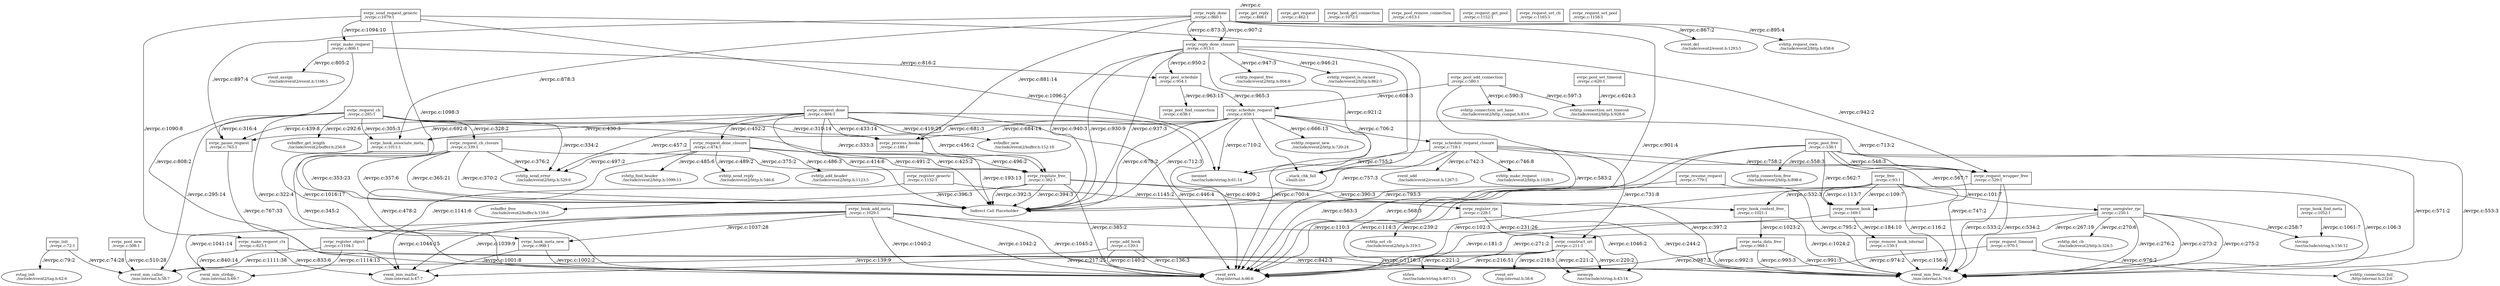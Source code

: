 digraph GRAPH_0 {

  // Generated by Graph::Easy 0.76 at Thu Jan 25 07:04:09 2024

  edge [ arrowhead=normal ];
  graph [ label="./evrpc.c", labelloc=top ];
  node [
    fillcolor=white,
    fontsize=11,
    shape=box,
    style=filled ];

  "./evrpc.c:evrpc_construct_uri" [ label="evrpc_construct_uri\l./evrpc.c:211:1\l" ]
  "./evrpc.c:evrpc_hook_associate_meta_" [ label="evrpc_hook_associate_meta_\l./evrpc.c:1011:1\l" ]
  "./evrpc.c:evrpc_hook_context_free_" [ label="evrpc_hook_context_free_\l./evrpc.c:1021:1\l" ]
  "./evrpc.c:evrpc_hook_meta_new_" [ label="evrpc_hook_meta_new_\l./evrpc.c:998:1\l" ]
  "./evrpc.c:evrpc_meta_data_free" [ label="evrpc_meta_data_free\l./evrpc.c:984:1\l" ]
  "./evrpc.c:evrpc_pause_request" [ label="evrpc_pause_request\l./evrpc.c:763:1\l" ]
  "./evrpc.c:evrpc_pool_find_connection" [ label="evrpc_pool_find_connection\l./evrpc.c:638:1\l" ]
  "./evrpc.c:evrpc_pool_schedule" [ label="evrpc_pool_schedule\l./evrpc.c:954:1\l" ]
  "./evrpc.c:evrpc_process_hooks" [ label="evrpc_process_hooks\l./evrpc.c:188:1\l" ]
  "./evrpc.c:evrpc_register_object" [ label="evrpc_register_object\l./evrpc.c:1104:1\l" ]
  "./evrpc.c:evrpc_remove_hook_internal" [ label="evrpc_remove_hook_internal\l./evrpc.c:150:1\l" ]
  "./evrpc.c:evrpc_reply_done" [ label="evrpc_reply_done\l./evrpc.c:860:1\l" ]
  "./evrpc.c:evrpc_reply_done_closure" [ label="evrpc_reply_done_closure\l./evrpc.c:913:1\l" ]
  "./evrpc.c:evrpc_request_cb" [ label="evrpc_request_cb\l./evrpc.c:285:1\l" ]
  "./evrpc.c:evrpc_request_cb_closure" [ label="evrpc_request_cb_closure\l./evrpc.c:339:1\l" ]
  "./evrpc.c:evrpc_request_done_closure" [ label="evrpc_request_done_closure\l./evrpc.c:474:1\l" ]
  "./evrpc.c:evrpc_request_timeout" [ label="evrpc_request_timeout\l./evrpc.c:970:1\l" ]
  "./evrpc.c:evrpc_request_wrapper_free" [ label="evrpc_request_wrapper_free\l./evrpc.c:529:1\l" ]
  "./evrpc.c:evrpc_schedule_request" [ label="evrpc_schedule_request\l./evrpc.c:659:1\l" ]
  "./evrpc.c:evrpc_schedule_request_closure" [ label="evrpc_schedule_request_closure\l./evrpc.c:718:1\l" ]
  __indirect_call [ label="Indirect Call Placeholder\l", shape=ellipse ]
  __stack_chk_fail [ label="__stack_chk_fail\l<built-in>\l", shape=ellipse ]
  evbuffer_free [ label="evbuffer_free\l./include/event2/buffer.h:159:6\l", shape=ellipse ]
  evbuffer_get_length [ label="evbuffer_get_length\l./include/event2/buffer.h:256:8\l", shape=ellipse ]
  evbuffer_new [ label="evbuffer_new\l./include/event2/buffer.h:152:18\l", shape=ellipse ]
  event_add [ label="event_add\l./include/event2/event.h:1267:5\l", shape=ellipse ]
  event_assign [ label="event_assign\l./include/event2/event.h:1166:5\l", shape=ellipse ]
  event_del [ label="event_del\l./include/event2/event.h:1293:5\l", shape=ellipse ]
  event_err [ label="event_err\l./log-internal.h:58:6\l", shape=ellipse ]
  event_errx [ label="event_errx\l./log-internal.h:66:6\l", shape=ellipse ]
  event_mm_calloc_ [ label="event_mm_calloc_\l./mm-internal.h:58:7\l", shape=ellipse ]
  event_mm_free_ [ label="event_mm_free_\l./mm-internal.h:74:6\l", shape=ellipse ]
  event_mm_malloc_ [ label="event_mm_malloc_\l./mm-internal.h:47:7\l", shape=ellipse ]
  event_mm_strdup_ [ label="event_mm_strdup_\l./mm-internal.h:69:7\l", shape=ellipse ]
  evhttp_add_header [ label="evhttp_add_header\l./include/event2/http.h:1123:5\l", shape=ellipse ]
  evhttp_connection_fail_ [ label="evhttp_connection_fail_\l./http-internal.h:212:6\l", shape=ellipse ]
  evhttp_connection_free [ label="evhttp_connection_free\l./include/event2/http.h:898:6\l", shape=ellipse ]
  evhttp_connection_set_base [ label="evhttp_connection_set_base\l./include/event2/http_compat.h:83:6\l", shape=ellipse ]
  evhttp_connection_set_timeout [ label="evhttp_connection_set_timeout\l./include/event2/http.h:928:6\l", shape=ellipse ]
  evhttp_del_cb [ label="evhttp_del_cb\l./include/event2/http.h:324:5\l", shape=ellipse ]
  evhttp_find_header [ label="evhttp_find_header\l./include/event2/http.h:1099:13\l", shape=ellipse ]
  evhttp_make_request [ label="evhttp_make_request\l./include/event2/http.h:1028:5\l", shape=ellipse ]
  evhttp_request_free [ label="evhttp_request_free\l./include/event2/http.h:804:6\l", shape=ellipse ]
  evhttp_request_is_owned [ label="evhttp_request_is_owned\l./include/event2/http.h:862:5\l", shape=ellipse ]
  evhttp_request_new [ label="evhttp_request_new\l./include/event2/http.h:720:24\l", shape=ellipse ]
  evhttp_request_own [ label="evhttp_request_own\l./include/event2/http.h:858:6\l", shape=ellipse ]
  evhttp_send_error [ label="evhttp_send_error\l./include/event2/http.h:529:6\l", shape=ellipse ]
  evhttp_send_reply [ label="evhttp_send_reply\l./include/event2/http.h:546:6\l", shape=ellipse ]
  evhttp_set_cb [ label="evhttp_set_cb\l./include/event2/http.h:319:5\l", shape=ellipse ]
  evrpc_add_hook [ label="evrpc_add_hook\l./evrpc.c:120:1\l" ]
  evrpc_free [ label="evrpc_free\l./evrpc.c:93:1\l" ]
  evrpc_get_reply [ label="evrpc_get_reply\l./evrpc.c:468:1\l" ]
  evrpc_get_request [ label="evrpc_get_request\l./evrpc.c:462:1\l" ]
  evrpc_hook_add_meta [ label="evrpc_hook_add_meta\l./evrpc.c:1029:1\l" ]
  evrpc_hook_find_meta [ label="evrpc_hook_find_meta\l./evrpc.c:1052:1\l" ]
  evrpc_hook_get_connection [ label="evrpc_hook_get_connection\l./evrpc.c:1072:1\l" ]
  evrpc_init [ label="evrpc_init\l./evrpc.c:72:1\l" ]
  evrpc_make_request [ label="evrpc_make_request\l./evrpc.c:800:1\l" ]
  evrpc_make_request_ctx [ label="evrpc_make_request_ctx\l./evrpc.c:823:1\l" ]
  evrpc_pool_add_connection [ label="evrpc_pool_add_connection\l./evrpc.c:580:1\l" ]
  evrpc_pool_free [ label="evrpc_pool_free\l./evrpc.c:538:1\l" ]
  evrpc_pool_new [ label="evrpc_pool_new\l./evrpc.c:508:1\l" ]
  evrpc_pool_remove_connection [ label="evrpc_pool_remove_connection\l./evrpc.c:613:1\l" ]
  evrpc_pool_set_timeout [ label="evrpc_pool_set_timeout\l./evrpc.c:620:1\l" ]
  evrpc_register_generic [ label="evrpc_register_generic\l./evrpc.c:1132:1\l" ]
  evrpc_register_rpc [ label="evrpc_register_rpc\l./evrpc.c:228:1\l" ]
  evrpc_remove_hook [ label="evrpc_remove_hook\l./evrpc.c:169:1\l" ]
  evrpc_reqstate_free_ [ label="evrpc_reqstate_free_\l./evrpc.c:382:1\l" ]
  evrpc_request_done [ label="evrpc_request_done\l./evrpc.c:404:1\l" ]
  evrpc_request_get_pool [ label="evrpc_request_get_pool\l./evrpc.c:1152:1\l" ]
  evrpc_request_set_cb [ label="evrpc_request_set_cb\l./evrpc.c:1165:1\l" ]
  evrpc_request_set_pool [ label="evrpc_request_set_pool\l./evrpc.c:1158:1\l" ]
  evrpc_resume_request [ label="evrpc_resume_request\l./evrpc.c:779:1\l" ]
  evrpc_send_request_generic [ label="evrpc_send_request_generic\l./evrpc.c:1079:1\l" ]
  evrpc_unregister_rpc [ label="evrpc_unregister_rpc\l./evrpc.c:250:1\l" ]
  evtag_init [ label="evtag_init\l./include/event2/tag.h:62:6\l", shape=ellipse ]
  memcpy [ label="memcpy\l/usr/include/string.h:43:14\l", shape=ellipse ]
  memset [ label="memset\l/usr/include/string.h:61:14\l", shape=ellipse ]
  strcmp [ label="strcmp\l/usr/include/string.h:156:12\l", shape=ellipse ]
  strlen [ label="strlen\l/usr/include/string.h:407:15\l", shape=ellipse ]

  evrpc_init -> evtag_init [ color="#000000", fontcolor="#000000", label="./evrpc.c:79:2" ]
  evrpc_init -> event_mm_calloc_ [ color="#000000", fontcolor="#000000", label="./evrpc.c:74:28" ]
  evrpc_free -> event_errx [ color="#000000", fontcolor="#000000", label="./evrpc.c:110:3" ]
  evrpc_free -> event_errx [ color="#000000", fontcolor="#000000", label="./evrpc.c:114:3" ]
  evrpc_free -> event_errx [ color="#000000", fontcolor="#000000", label="./evrpc.c:102:3" ]
  evrpc_free -> evrpc_unregister_rpc [ color="#000000", fontcolor="#000000", label="./evrpc.c:101:7" ]
  evrpc_free -> evrpc_remove_hook [ color="#000000", fontcolor="#000000", label="./evrpc.c:109:7" ]
  evrpc_free -> evrpc_remove_hook [ color="#000000", fontcolor="#000000", label="./evrpc.c:113:7" ]
  evrpc_free -> event_mm_free_ [ color="#000000", fontcolor="#000000", label="./evrpc.c:106:3" ]
  evrpc_free -> event_mm_free_ [ color="#000000", fontcolor="#000000", label="./evrpc.c:116:2" ]
  evrpc_unregister_rpc -> event_errx [ color="#000000", fontcolor="#000000", label="./evrpc.c:271:2" ]
  evrpc_unregister_rpc -> evhttp_del_cb [ color="#000000", fontcolor="#000000", label="./evrpc.c:270:6" ]
  evrpc_unregister_rpc -> strcmp [ color="#000000", fontcolor="#000000", label="./evrpc.c:258:7" ]
  evrpc_unregister_rpc -> "./evrpc.c:evrpc_construct_uri" [ color="#000000", fontcolor="#000000", label="./evrpc.c:267:19" ]
  evrpc_unregister_rpc -> event_mm_free_ [ color="#000000", fontcolor="#000000", label="./evrpc.c:273:2" ]
  evrpc_unregister_rpc -> event_mm_free_ [ color="#000000", fontcolor="#000000", label="./evrpc.c:275:2" ]
  evrpc_unregister_rpc -> event_mm_free_ [ color="#000000", fontcolor="#000000", label="./evrpc.c:276:2" ]
  evrpc_remove_hook -> event_errx [ color="#000000", fontcolor="#000000", label="./evrpc.c:181:3" ]
  evrpc_remove_hook -> "./evrpc.c:evrpc_remove_hook_internal" [ color="#000000", fontcolor="#000000", label="./evrpc.c:184:10" ]
  evrpc_add_hook -> event_errx [ color="#000000", fontcolor="#000000", label="./evrpc.c:136:3" ]
  evrpc_add_hook -> event_errx [ color="#000000", fontcolor="#000000", label="./evrpc.c:140:2" ]
  evrpc_add_hook -> event_mm_calloc_ [ color="#000000", fontcolor="#000000", label="./evrpc.c:139:9" ]
  "./evrpc.c:evrpc_remove_hook_internal" -> event_mm_free_ [ color="#000000", fontcolor="#000000", label="./evrpc.c:156:4" ]
  "./evrpc.c:evrpc_process_hooks" -> __indirect_call [ color="#000000", fontcolor="#000000", label="./evrpc.c:193:13" ]
  "./evrpc.c:evrpc_construct_uri" -> memcpy [ color="#000000", fontcolor="#000000", label="./evrpc.c:220:2" ]
  "./evrpc.c:evrpc_construct_uri" -> memcpy [ color="#000000", fontcolor="#000000", label="./evrpc.c:221:2" ]
  "./evrpc.c:evrpc_construct_uri" -> event_err [ color="#000000", fontcolor="#000000", label="./evrpc.c:218:3" ]
  "./evrpc.c:evrpc_construct_uri" -> event_mm_malloc_ [ color="#000000", fontcolor="#000000", label="./evrpc.c:217:25" ]
  "./evrpc.c:evrpc_construct_uri" -> strlen [ color="#000000", fontcolor="#000000", label="./evrpc.c:216:51" ]
  "./evrpc.c:evrpc_construct_uri" -> strlen [ color="#000000", fontcolor="#000000", label="./evrpc.c:221:2" ]
  evrpc_register_rpc -> evhttp_set_cb [ color="#000000", fontcolor="#000000", label="./evrpc.c:239:2" ]
  evrpc_register_rpc -> "./evrpc.c:evrpc_construct_uri" [ color="#000000", fontcolor="#000000", label="./evrpc.c:231:26" ]
  evrpc_register_rpc -> event_mm_free_ [ color="#000000", fontcolor="#000000", label="./evrpc.c:244:2" ]
  "./evrpc.c:evrpc_request_cb" -> event_errx [ color="#000000", fontcolor="#000000", label="./evrpc.c:322:4" ]
  "./evrpc.c:evrpc_request_cb" -> evhttp_send_error [ color="#000000", fontcolor="#000000", label="./evrpc.c:334:2" ]
  "./evrpc.c:evrpc_request_cb" -> evrpc_reqstate_free_ [ color="#000000", fontcolor="#000000", label="./evrpc.c:333:3" ]
  "./evrpc.c:evrpc_request_cb" -> "./evrpc.c:evrpc_request_cb_closure" [ color="#000000", fontcolor="#000000", label="./evrpc.c:328:2" ]
  "./evrpc.c:evrpc_request_cb" -> "./evrpc.c:evrpc_pause_request" [ color="#000000", fontcolor="#000000", label="./evrpc.c:316:4" ]
  "./evrpc.c:evrpc_request_cb" -> "./evrpc.c:evrpc_hook_associate_meta_" [ color="#000000", fontcolor="#000000", label="./evrpc.c:305:3" ]
  "./evrpc.c:evrpc_request_cb" -> evbuffer_get_length [ color="#000000", fontcolor="#000000", label="./evrpc.c:292:6" ]
  "./evrpc.c:evrpc_request_cb" -> "./evrpc.c:evrpc_process_hooks" [ color="#000000", fontcolor="#000000", label="./evrpc.c:310:14" ]
  "./evrpc.c:evrpc_request_cb" -> event_mm_calloc_ [ color="#000000", fontcolor="#000000", label="./evrpc.c:295:14" ]
  "./evrpc.c:evrpc_hook_associate_meta_" -> "./evrpc.c:evrpc_hook_meta_new_" [ color="#000000", fontcolor="#000000", label="./evrpc.c:1016:17" ]
  "./evrpc.c:evrpc_pause_request" -> event_mm_malloc_ [ color="#000000", fontcolor="#000000", label="./evrpc.c:767:33" ]
  "./evrpc.c:evrpc_request_cb_closure" -> event_errx [ color="#000000", fontcolor="#000000", label="./evrpc.c:345:2" ]
  "./evrpc.c:evrpc_request_cb_closure" -> evhttp_send_error [ color="#000000", fontcolor="#000000", label="./evrpc.c:376:2" ]
  "./evrpc.c:evrpc_request_cb_closure" -> evrpc_reqstate_free_ [ color="#000000", fontcolor="#000000", label="./evrpc.c:375:2" ]
  "./evrpc.c:evrpc_request_cb_closure" -> __indirect_call [ color="#000000", fontcolor="#000000", label="./evrpc.c:353:23" ]
  "./evrpc.c:evrpc_request_cb_closure" -> __indirect_call [ color="#000000", fontcolor="#000000", label="./evrpc.c:357:6" ]
  "./evrpc.c:evrpc_request_cb_closure" -> __indirect_call [ color="#000000", fontcolor="#000000", label="./evrpc.c:365:21" ]
  "./evrpc.c:evrpc_request_cb_closure" -> __indirect_call [ color="#000000", fontcolor="#000000", label="./evrpc.c:370:2" ]
  evrpc_reqstate_free_ -> evbuffer_free [ color="#000000", fontcolor="#000000", label="./evrpc.c:396:3" ]
  evrpc_reqstate_free_ -> event_errx [ color="#000000", fontcolor="#000000", label="./evrpc.c:385:2" ]
  evrpc_reqstate_free_ -> "./evrpc.c:evrpc_hook_context_free_" [ color="#000000", fontcolor="#000000", label="./evrpc.c:390:3" ]
  evrpc_reqstate_free_ -> __indirect_call [ color="#000000", fontcolor="#000000", label="./evrpc.c:392:3" ]
  evrpc_reqstate_free_ -> __indirect_call [ color="#000000", fontcolor="#000000", label="./evrpc.c:394:3" ]
  evrpc_reqstate_free_ -> event_mm_free_ [ color="#000000", fontcolor="#000000", label="./evrpc.c:397:2" ]
  "./evrpc.c:evrpc_hook_context_free_" -> "./evrpc.c:evrpc_meta_data_free" [ color="#000000", fontcolor="#000000", label="./evrpc.c:1023:2" ]
  "./evrpc.c:evrpc_hook_context_free_" -> event_mm_free_ [ color="#000000", fontcolor="#000000", label="./evrpc.c:1024:2" ]
  evrpc_request_done -> "./evrpc.c:evrpc_request_done_closure" [ color="#000000", fontcolor="#000000", label="./evrpc.c:452:2" ]
  evrpc_request_done -> evbuffer_new [ color="#000000", fontcolor="#000000", label="./evrpc.c:419:29" ]
  evrpc_request_done -> event_errx [ color="#000000", fontcolor="#000000", label="./evrpc.c:409:2" ]
  evrpc_request_done -> event_errx [ color="#000000", fontcolor="#000000", label="./evrpc.c:446:4" ]
  evrpc_request_done -> evhttp_send_error [ color="#000000", fontcolor="#000000", label="./evrpc.c:457:2" ]
  evrpc_request_done -> evrpc_reqstate_free_ [ color="#000000", fontcolor="#000000", label="./evrpc.c:456:2" ]
  evrpc_request_done -> "./evrpc.c:evrpc_pause_request" [ color="#000000", fontcolor="#000000", label="./evrpc.c:439:8" ]
  evrpc_request_done -> "./evrpc.c:evrpc_hook_associate_meta_" [ color="#000000", fontcolor="#000000", label="./evrpc.c:430:3" ]
  evrpc_request_done -> __indirect_call [ color="#000000", fontcolor="#000000", label="./evrpc.c:414:6" ]
  evrpc_request_done -> __indirect_call [ color="#000000", fontcolor="#000000", label="./evrpc.c:425:2" ]
  evrpc_request_done -> "./evrpc.c:evrpc_process_hooks" [ color="#000000", fontcolor="#000000", label="./evrpc.c:433:14" ]
  "./evrpc.c:evrpc_request_done_closure" -> event_errx [ color="#000000", fontcolor="#000000", label="./evrpc.c:478:2" ]
  "./evrpc.c:evrpc_request_done_closure" -> evhttp_send_error [ color="#000000", fontcolor="#000000", label="./evrpc.c:497:2" ]
  "./evrpc.c:evrpc_request_done_closure" -> evrpc_reqstate_free_ [ color="#000000", fontcolor="#000000", label="./evrpc.c:491:2" ]
  "./evrpc.c:evrpc_request_done_closure" -> evrpc_reqstate_free_ [ color="#000000", fontcolor="#000000", label="./evrpc.c:496:2" ]
  "./evrpc.c:evrpc_request_done_closure" -> evhttp_send_reply [ color="#000000", fontcolor="#000000", label="./evrpc.c:489:2" ]
  "./evrpc.c:evrpc_request_done_closure" -> evhttp_add_header [ color="#000000", fontcolor="#000000", label="./evrpc.c:486:3" ]
  "./evrpc.c:evrpc_request_done_closure" -> evhttp_find_header [ color="#000000", fontcolor="#000000", label="./evrpc.c:485:6" ]
  evrpc_pool_new -> event_mm_calloc_ [ color="#000000", fontcolor="#000000", label="./evrpc.c:510:28" ]
  "./evrpc.c:evrpc_request_wrapper_free" -> "./evrpc.c:evrpc_hook_context_free_" [ color="#000000", fontcolor="#000000", label="./evrpc.c:532:3" ]
  "./evrpc.c:evrpc_request_wrapper_free" -> event_mm_free_ [ color="#000000", fontcolor="#000000", label="./evrpc.c:533:2" ]
  "./evrpc.c:evrpc_request_wrapper_free" -> event_mm_free_ [ color="#000000", fontcolor="#000000", label="./evrpc.c:534:2" ]
  evrpc_pool_free -> event_errx [ color="#000000", fontcolor="#000000", label="./evrpc.c:563:3" ]
  evrpc_pool_free -> event_errx [ color="#000000", fontcolor="#000000", label="./evrpc.c:568:3" ]
  evrpc_pool_free -> evrpc_remove_hook [ color="#000000", fontcolor="#000000", label="./evrpc.c:562:7" ]
  evrpc_pool_free -> evrpc_remove_hook [ color="#000000", fontcolor="#000000", label="./evrpc.c:567:7" ]
  evrpc_pool_free -> evhttp_connection_free [ color="#000000", fontcolor="#000000", label="./evrpc.c:558:3" ]
  evrpc_pool_free -> "./evrpc.c:evrpc_request_wrapper_free" [ color="#000000", fontcolor="#000000", label="./evrpc.c:548:3" ]
  evrpc_pool_free -> event_mm_free_ [ color="#000000", fontcolor="#000000", label="./evrpc.c:553:3" ]
  evrpc_pool_free -> event_mm_free_ [ color="#000000", fontcolor="#000000", label="./evrpc.c:571:2" ]
  evrpc_pool_add_connection -> event_errx [ color="#000000", fontcolor="#000000", label="./evrpc.c:583:2" ]
  evrpc_pool_add_connection -> "./evrpc.c:evrpc_schedule_request" [ color="#000000", fontcolor="#000000", label="./evrpc.c:608:3" ]
  evrpc_pool_add_connection -> evhttp_connection_set_timeout [ color="#000000", fontcolor="#000000", label="./evrpc.c:597:3" ]
  evrpc_pool_add_connection -> evhttp_connection_set_base [ color="#000000", fontcolor="#000000", label="./evrpc.c:590:3" ]
  "./evrpc.c:evrpc_schedule_request" -> event_errx [ color="#000000", fontcolor="#000000", label="./evrpc.c:700:4" ]
  "./evrpc.c:evrpc_schedule_request" -> "./evrpc.c:evrpc_pause_request" [ color="#000000", fontcolor="#000000", label="./evrpc.c:692:8" ]
  "./evrpc.c:evrpc_schedule_request" -> "./evrpc.c:evrpc_hook_associate_meta_" [ color="#000000", fontcolor="#000000", label="./evrpc.c:681:3" ]
  "./evrpc.c:evrpc_schedule_request" -> __indirect_call [ color="#000000", fontcolor="#000000", label="./evrpc.c:670:2" ]
  "./evrpc.c:evrpc_schedule_request" -> __indirect_call [ color="#000000", fontcolor="#000000", label="./evrpc.c:712:3" ]
  "./evrpc.c:evrpc_schedule_request" -> "./evrpc.c:evrpc_process_hooks" [ color="#000000", fontcolor="#000000", label="./evrpc.c:684:14" ]
  "./evrpc.c:evrpc_schedule_request" -> __stack_chk_fail [ color="#000000" ]
  "./evrpc.c:evrpc_schedule_request" -> memset [ color="#000000", fontcolor="#000000", label="./evrpc.c:710:2" ]
  "./evrpc.c:evrpc_schedule_request" -> "./evrpc.c:evrpc_schedule_request_closure" [ color="#000000", fontcolor="#000000", label="./evrpc.c:706:2" ]
  "./evrpc.c:evrpc_schedule_request" -> evhttp_request_new [ color="#000000", fontcolor="#000000", label="./evrpc.c:666:13" ]
  "./evrpc.c:evrpc_schedule_request" -> "./evrpc.c:evrpc_request_wrapper_free" [ color="#000000", fontcolor="#000000", label="./evrpc.c:713:2" ]
  evrpc_pool_set_timeout -> evhttp_connection_set_timeout [ color="#000000", fontcolor="#000000", label="./evrpc.c:624:3" ]
  "./evrpc.c:evrpc_schedule_request_closure" -> "./evrpc.c:evrpc_construct_uri" [ color="#000000", fontcolor="#000000", label="./evrpc.c:731:8" ]
  "./evrpc.c:evrpc_schedule_request_closure" -> __indirect_call [ color="#000000", fontcolor="#000000", label="./evrpc.c:757:3" ]
  "./evrpc.c:evrpc_schedule_request_closure" -> evhttp_make_request [ color="#000000", fontcolor="#000000", label="./evrpc.c:746:8" ]
  "./evrpc.c:evrpc_schedule_request_closure" -> event_add [ color="#000000", fontcolor="#000000", label="./evrpc.c:742:3" ]
  "./evrpc.c:evrpc_schedule_request_closure" -> __stack_chk_fail [ color="#000000" ]
  "./evrpc.c:evrpc_schedule_request_closure" -> memset [ color="#000000", fontcolor="#000000", label="./evrpc.c:755:2" ]
  "./evrpc.c:evrpc_schedule_request_closure" -> "./evrpc.c:evrpc_request_wrapper_free" [ color="#000000", fontcolor="#000000", label="./evrpc.c:758:2" ]
  "./evrpc.c:evrpc_schedule_request_closure" -> event_mm_free_ [ color="#000000", fontcolor="#000000", label="./evrpc.c:747:2" ]
  evrpc_resume_request -> __indirect_call [ color="#000000", fontcolor="#000000", label="./evrpc.c:793:3" ]
  evrpc_resume_request -> event_mm_free_ [ color="#000000", fontcolor="#000000", label="./evrpc.c:795:2" ]
  evrpc_make_request -> event_errx [ color="#000000", fontcolor="#000000", label="./evrpc.c:808:2" ]
  evrpc_make_request -> "./evrpc.c:evrpc_pool_schedule" [ color="#000000", fontcolor="#000000", label="./evrpc.c:816:2" ]
  evrpc_make_request -> event_assign [ color="#000000", fontcolor="#000000", label="./evrpc.c:805:2" ]
  "./evrpc.c:evrpc_pool_schedule" -> "./evrpc.c:evrpc_pool_find_connection" [ color="#000000", fontcolor="#000000", label="./evrpc.c:963:15" ]
  "./evrpc.c:evrpc_pool_schedule" -> "./evrpc.c:evrpc_schedule_request" [ color="#000000", fontcolor="#000000", label="./evrpc.c:965:3" ]
  evrpc_make_request_ctx -> event_mm_malloc_ [ color="#000000", fontcolor="#000000", label="./evrpc.c:833:6" ]
  evrpc_make_request_ctx -> event_mm_strdup_ [ color="#000000", fontcolor="#000000", label="./evrpc.c:840:14" ]
  evrpc_make_request_ctx -> event_mm_free_ [ color="#000000", fontcolor="#000000", label="./evrpc.c:842:3" ]
  "./evrpc.c:evrpc_reply_done" -> event_errx [ color="#000000", fontcolor="#000000", label="./evrpc.c:901:4" ]
  "./evrpc.c:evrpc_reply_done" -> "./evrpc.c:evrpc_pause_request" [ color="#000000", fontcolor="#000000", label="./evrpc.c:897:4" ]
  "./evrpc.c:evrpc_reply_done" -> "./evrpc.c:evrpc_hook_associate_meta_" [ color="#000000", fontcolor="#000000", label="./evrpc.c:878:3" ]
  "./evrpc.c:evrpc_reply_done" -> "./evrpc.c:evrpc_process_hooks" [ color="#000000", fontcolor="#000000", label="./evrpc.c:881:14" ]
  "./evrpc.c:evrpc_reply_done" -> evhttp_request_own [ color="#000000", fontcolor="#000000", label="./evrpc.c:895:4" ]
  "./evrpc.c:evrpc_reply_done" -> "./evrpc.c:evrpc_reply_done_closure" [ color="#000000", fontcolor="#000000", label="./evrpc.c:873:3" ]
  "./evrpc.c:evrpc_reply_done" -> "./evrpc.c:evrpc_reply_done_closure" [ color="#000000", fontcolor="#000000", label="./evrpc.c:907:2" ]
  "./evrpc.c:evrpc_reply_done" -> event_del [ color="#000000", fontcolor="#000000", label="./evrpc.c:867:2" ]
  "./evrpc.c:evrpc_reply_done_closure" -> __indirect_call [ color="#000000", fontcolor="#000000", label="./evrpc.c:930:9" ]
  "./evrpc.c:evrpc_reply_done_closure" -> __indirect_call [ color="#000000", fontcolor="#000000", label="./evrpc.c:937:3" ]
  "./evrpc.c:evrpc_reply_done_closure" -> __indirect_call [ color="#000000", fontcolor="#000000", label="./evrpc.c:940:3" ]
  "./evrpc.c:evrpc_reply_done_closure" -> evhttp_request_free [ color="#000000", fontcolor="#000000", label="./evrpc.c:947:3" ]
  "./evrpc.c:evrpc_reply_done_closure" -> evhttp_request_is_owned [ color="#000000", fontcolor="#000000", label="./evrpc.c:946:21" ]
  "./evrpc.c:evrpc_reply_done_closure" -> "./evrpc.c:evrpc_pool_schedule" [ color="#000000", fontcolor="#000000", label="./evrpc.c:950:2" ]
  "./evrpc.c:evrpc_reply_done_closure" -> __stack_chk_fail [ color="#000000" ]
  "./evrpc.c:evrpc_reply_done_closure" -> memset [ color="#000000", fontcolor="#000000", label="./evrpc.c:921:2" ]
  "./evrpc.c:evrpc_reply_done_closure" -> "./evrpc.c:evrpc_request_wrapper_free" [ color="#000000", fontcolor="#000000", label="./evrpc.c:942:2" ]
  "./evrpc.c:evrpc_request_timeout" -> event_errx [ color="#000000", fontcolor="#000000", label="./evrpc.c:974:2" ]
  "./evrpc.c:evrpc_request_timeout" -> evhttp_connection_fail_ [ color="#000000", fontcolor="#000000", label="./evrpc.c:976:2" ]
  "./evrpc.c:evrpc_meta_data_free" -> event_errx [ color="#000000", fontcolor="#000000", label="./evrpc.c:987:2" ]
  "./evrpc.c:evrpc_meta_data_free" -> event_mm_free_ [ color="#000000", fontcolor="#000000", label="./evrpc.c:991:3" ]
  "./evrpc.c:evrpc_meta_data_free" -> event_mm_free_ [ color="#000000", fontcolor="#000000", label="./evrpc.c:992:3" ]
  "./evrpc.c:evrpc_meta_data_free" -> event_mm_free_ [ color="#000000", fontcolor="#000000", label="./evrpc.c:993:3" ]
  "./evrpc.c:evrpc_hook_meta_new_" -> event_errx [ color="#000000", fontcolor="#000000", label="./evrpc.c:1002:2" ]
  "./evrpc.c:evrpc_hook_meta_new_" -> event_mm_malloc_ [ color="#000000", fontcolor="#000000", label="./evrpc.c:1001:8" ]
  evrpc_hook_add_meta -> event_errx [ color="#000000", fontcolor="#000000", label="./evrpc.c:1040:2" ]
  evrpc_hook_add_meta -> event_errx [ color="#000000", fontcolor="#000000", label="./evrpc.c:1042:2" ]
  evrpc_hook_add_meta -> event_errx [ color="#000000", fontcolor="#000000", label="./evrpc.c:1045:2" ]
  evrpc_hook_add_meta -> memcpy [ color="#000000", fontcolor="#000000", label="./evrpc.c:1046:2" ]
  evrpc_hook_add_meta -> event_mm_malloc_ [ color="#000000", fontcolor="#000000", label="./evrpc.c:1039:9" ]
  evrpc_hook_add_meta -> event_mm_malloc_ [ color="#000000", fontcolor="#000000", label="./evrpc.c:1044:15" ]
  evrpc_hook_add_meta -> "./evrpc.c:evrpc_hook_meta_new_" [ color="#000000", fontcolor="#000000", label="./evrpc.c:1037:28" ]
  evrpc_hook_add_meta -> event_mm_strdup_ [ color="#000000", fontcolor="#000000", label="./evrpc.c:1041:14" ]
  evrpc_hook_find_meta -> strcmp [ color="#000000", fontcolor="#000000", label="./evrpc.c:1061:7" ]
  evrpc_send_request_generic -> __indirect_call [ color="#000000", fontcolor="#000000", label="./evrpc.c:1098:3" ]
  evrpc_send_request_generic -> evrpc_make_request_ctx [ color="#000000", fontcolor="#000000", label="./evrpc.c:1090:8" ]
  evrpc_send_request_generic -> evrpc_make_request [ color="#000000", fontcolor="#000000", label="./evrpc.c:1094:10" ]
  evrpc_send_request_generic -> __stack_chk_fail [ color="#000000" ]
  evrpc_send_request_generic -> memset [ color="#000000", fontcolor="#000000", label="./evrpc.c:1096:2" ]
  "./evrpc.c:evrpc_register_object" -> event_mm_strdup_ [ color="#000000", fontcolor="#000000", label="./evrpc.c:1114:13" ]
  "./evrpc.c:evrpc_register_object" -> event_mm_free_ [ color="#000000", fontcolor="#000000", label="./evrpc.c:1116:3" ]
  "./evrpc.c:evrpc_register_object" -> event_mm_calloc_ [ color="#000000", fontcolor="#000000", label="./evrpc.c:1111:38" ]
  evrpc_register_generic -> evrpc_register_rpc [ color="#000000", fontcolor="#000000", label="./evrpc.c:1145:2" ]
  evrpc_register_generic -> "./evrpc.c:evrpc_register_object" [ color="#000000", fontcolor="#000000", label="./evrpc.c:1141:6" ]

}
